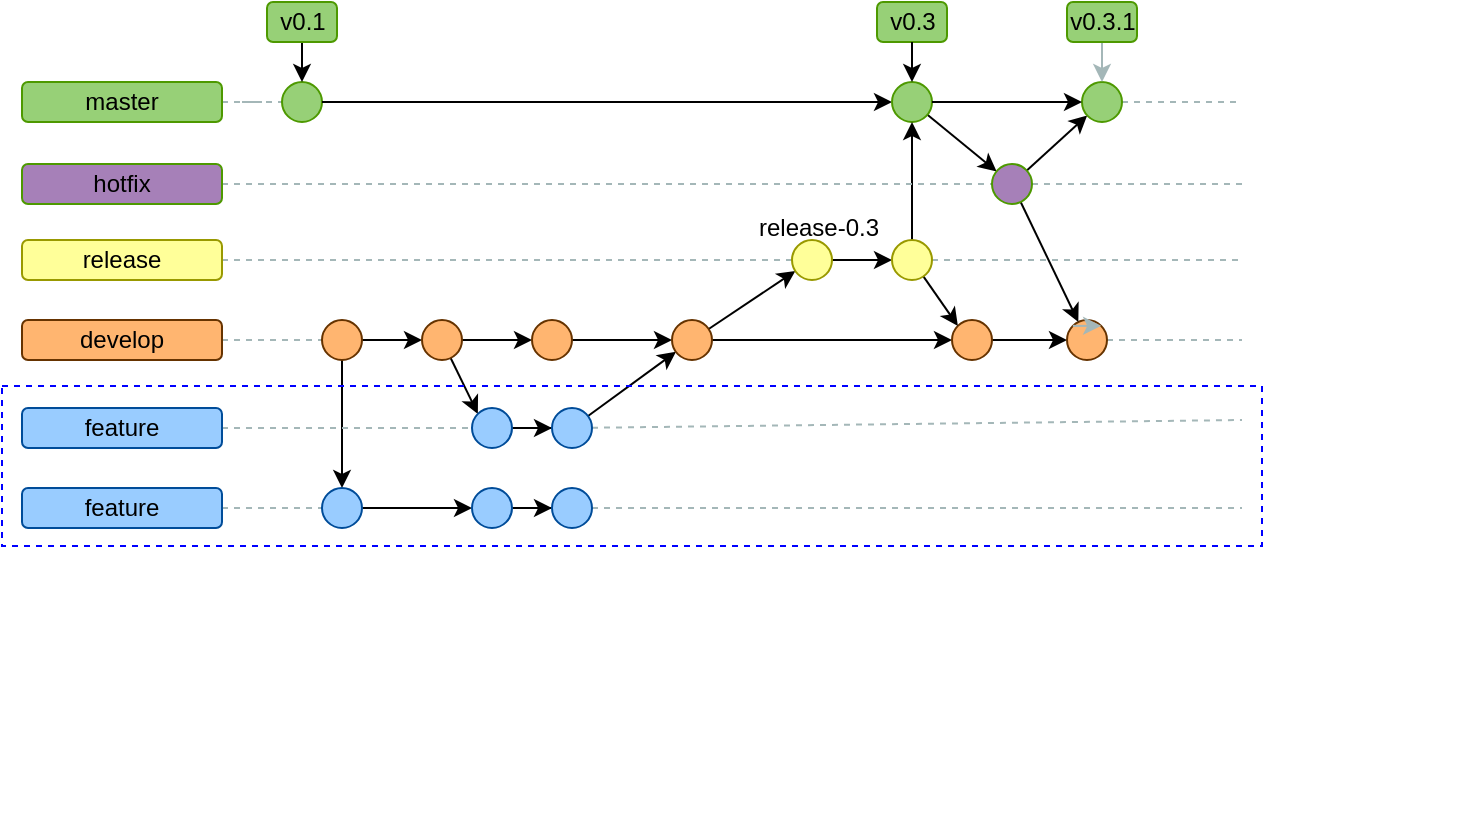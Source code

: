 <mxfile version="14.0.4" type="github">
  <diagram id="NFnk5CNEQlGa55r-qeUA" name="Page-1">
    <mxGraphModel dx="1426" dy="771" grid="0" gridSize="10" guides="1" tooltips="1" connect="1" arrows="1" fold="1" page="1" pageScale="1" pageWidth="827" pageHeight="1169" math="0" shadow="0">
      <root>
        <mxCell id="0" />
        <mxCell id="1" parent="0" />
        <mxCell id="BHr-HHq2_wPLYs7JveMa-1" value="" style="edgeStyle=orthogonalEdgeStyle;rounded=0;orthogonalLoop=1;jettySize=auto;html=1;entryX=0;entryY=0.5;entryDx=0;entryDy=0;dashed=1;endArrow=none;endFill=0;strokeColor=#A4B7B8;" parent="1" source="BHr-HHq2_wPLYs7JveMa-2" target="BHr-HHq2_wPLYs7JveMa-3" edge="1">
          <mxGeometry relative="1" as="geometry">
            <mxPoint x="267" y="245" as="targetPoint" />
          </mxGeometry>
        </mxCell>
        <mxCell id="BHr-HHq2_wPLYs7JveMa-2" value="master" style="rounded=1;whiteSpace=wrap;html=1;fillColor=#97D077;strokeColor=#4D9900;" parent="1" vertex="1">
          <mxGeometry x="77" y="215" width="100" height="20" as="geometry" />
        </mxCell>
        <mxCell id="BHr-HHq2_wPLYs7JveMa-3" value="" style="ellipse;whiteSpace=wrap;html=1;aspect=fixed;fillColor=#97D077;strokeColor=#4D9900;" parent="1" vertex="1">
          <mxGeometry x="207" y="215" width="20" height="20" as="geometry" />
        </mxCell>
        <mxCell id="BHr-HHq2_wPLYs7JveMa-4" value="" style="edgeStyle=none;rounded=0;jumpStyle=none;orthogonalLoop=1;jettySize=auto;html=1;exitX=1;exitY=0.5;exitDx=0;exitDy=0;" parent="1" source="BHr-HHq2_wPLYs7JveMa-3" target="BHr-HHq2_wPLYs7JveMa-7" edge="1">
          <mxGeometry relative="1" as="geometry">
            <mxPoint x="264.5" y="225" as="sourcePoint" />
          </mxGeometry>
        </mxCell>
        <mxCell id="BHr-HHq2_wPLYs7JveMa-5" value="" style="edgeStyle=none;rounded=0;jumpStyle=none;orthogonalLoop=1;jettySize=auto;html=1;dashed=1;endArrow=none;endFill=0;strokeColor=#A4B7B8;" parent="1" source="BHr-HHq2_wPLYs7JveMa-61" edge="1">
          <mxGeometry relative="1" as="geometry">
            <mxPoint x="622" y="225" as="targetPoint" />
          </mxGeometry>
        </mxCell>
        <mxCell id="BHr-HHq2_wPLYs7JveMa-6" style="edgeStyle=none;rounded=0;jumpStyle=none;orthogonalLoop=1;jettySize=auto;html=1;endArrow=classic;endFill=1;strokeColor=#000000;strokeWidth=1;" parent="1" source="BHr-HHq2_wPLYs7JveMa-7" target="BHr-HHq2_wPLYs7JveMa-59" edge="1">
          <mxGeometry relative="1" as="geometry" />
        </mxCell>
        <mxCell id="BHr-HHq2_wPLYs7JveMa-7" value="" style="ellipse;whiteSpace=wrap;html=1;aspect=fixed;fillColor=#97D077;strokeColor=#4D9900;" parent="1" vertex="1">
          <mxGeometry x="512" y="215" width="20" height="20" as="geometry" />
        </mxCell>
        <mxCell id="BHr-HHq2_wPLYs7JveMa-8" style="edgeStyle=none;rounded=0;jumpStyle=none;orthogonalLoop=1;jettySize=auto;html=1;entryX=1;entryY=0.5;entryDx=0;entryDy=0;dashed=1;strokeColor=#A4B7B8;" parent="1" source="BHr-HHq2_wPLYs7JveMa-9" target="BHr-HHq2_wPLYs7JveMa-29" edge="1">
          <mxGeometry relative="1" as="geometry" />
        </mxCell>
        <mxCell id="BHr-HHq2_wPLYs7JveMa-9" value="release" style="rounded=1;whiteSpace=wrap;html=1;fillColor=#FFFF99;strokeColor=#999900;" parent="1" vertex="1">
          <mxGeometry x="77" y="294" width="100" height="20" as="geometry" />
        </mxCell>
        <mxCell id="BHr-HHq2_wPLYs7JveMa-10" style="edgeStyle=orthogonalEdgeStyle;rounded=0;orthogonalLoop=1;jettySize=auto;html=1;exitX=1;exitY=0.5;exitDx=0;exitDy=0;dashed=1;endArrow=none;endFill=0;strokeColor=#A4B7B8;" parent="1" source="BHr-HHq2_wPLYs7JveMa-11" target="BHr-HHq2_wPLYs7JveMa-14" edge="1">
          <mxGeometry relative="1" as="geometry" />
        </mxCell>
        <mxCell id="BHr-HHq2_wPLYs7JveMa-11" value="develop" style="rounded=1;whiteSpace=wrap;html=1;fillColor=#FFB570;strokeColor=#663300;" parent="1" vertex="1">
          <mxGeometry x="77" y="334" width="100" height="20" as="geometry" />
        </mxCell>
        <mxCell id="BHr-HHq2_wPLYs7JveMa-12" style="rounded=0;orthogonalLoop=1;jettySize=auto;html=1;" parent="1" source="BHr-HHq2_wPLYs7JveMa-14" target="BHr-HHq2_wPLYs7JveMa-45" edge="1">
          <mxGeometry relative="1" as="geometry">
            <mxPoint x="262" y="418" as="targetPoint" />
          </mxGeometry>
        </mxCell>
        <mxCell id="BHr-HHq2_wPLYs7JveMa-13" value="" style="edgeStyle=orthogonalEdgeStyle;rounded=0;orthogonalLoop=1;jettySize=auto;html=1;" parent="1" source="BHr-HHq2_wPLYs7JveMa-14" target="BHr-HHq2_wPLYs7JveMa-17" edge="1">
          <mxGeometry relative="1" as="geometry" />
        </mxCell>
        <mxCell id="BHr-HHq2_wPLYs7JveMa-14" value="" style="ellipse;whiteSpace=wrap;html=1;aspect=fixed;fillColor=#FFB570;strokeColor=#663300;" parent="1" vertex="1">
          <mxGeometry x="227" y="334" width="20" height="20" as="geometry" />
        </mxCell>
        <mxCell id="BHr-HHq2_wPLYs7JveMa-15" value="" style="edgeStyle=orthogonalEdgeStyle;rounded=0;orthogonalLoop=1;jettySize=auto;html=1;" parent="1" source="BHr-HHq2_wPLYs7JveMa-17" target="BHr-HHq2_wPLYs7JveMa-19" edge="1">
          <mxGeometry relative="1" as="geometry" />
        </mxCell>
        <mxCell id="BHr-HHq2_wPLYs7JveMa-16" style="edgeStyle=none;rounded=0;jumpStyle=none;orthogonalLoop=1;jettySize=auto;html=1;entryX=0;entryY=0;entryDx=0;entryDy=0;endArrow=classic;endFill=1;strokeColor=#000000;strokeWidth=1;" parent="1" source="BHr-HHq2_wPLYs7JveMa-17" target="BHr-HHq2_wPLYs7JveMa-51" edge="1">
          <mxGeometry relative="1" as="geometry" />
        </mxCell>
        <mxCell id="BHr-HHq2_wPLYs7JveMa-17" value="" style="ellipse;whiteSpace=wrap;html=1;aspect=fixed;fillColor=#FFB570;strokeColor=#663300;" parent="1" vertex="1">
          <mxGeometry x="277" y="334" width="20" height="20" as="geometry" />
        </mxCell>
        <mxCell id="BHr-HHq2_wPLYs7JveMa-18" style="edgeStyle=none;rounded=0;jumpStyle=none;orthogonalLoop=1;jettySize=auto;html=1;" parent="1" source="BHr-HHq2_wPLYs7JveMa-19" target="BHr-HHq2_wPLYs7JveMa-23" edge="1">
          <mxGeometry relative="1" as="geometry" />
        </mxCell>
        <mxCell id="BHr-HHq2_wPLYs7JveMa-19" value="" style="ellipse;whiteSpace=wrap;html=1;aspect=fixed;fillColor=#FFB570;strokeColor=#663300;" parent="1" vertex="1">
          <mxGeometry x="332" y="334" width="20" height="20" as="geometry" />
        </mxCell>
        <mxCell id="BHr-HHq2_wPLYs7JveMa-20" value="" style="rounded=0;orthogonalLoop=1;jettySize=auto;html=1;jumpStyle=none;" parent="1" target="BHr-HHq2_wPLYs7JveMa-23" edge="1">
          <mxGeometry relative="1" as="geometry">
            <mxPoint x="360.019" y="382.025" as="sourcePoint" />
          </mxGeometry>
        </mxCell>
        <mxCell id="BHr-HHq2_wPLYs7JveMa-21" value="" style="edgeStyle=none;rounded=0;jumpStyle=none;orthogonalLoop=1;jettySize=auto;html=1;" parent="1" source="BHr-HHq2_wPLYs7JveMa-23" target="BHr-HHq2_wPLYs7JveMa-26" edge="1">
          <mxGeometry relative="1" as="geometry" />
        </mxCell>
        <mxCell id="BHr-HHq2_wPLYs7JveMa-22" style="edgeStyle=none;rounded=0;jumpStyle=none;orthogonalLoop=1;jettySize=auto;html=1;" parent="1" source="BHr-HHq2_wPLYs7JveMa-23" target="BHr-HHq2_wPLYs7JveMa-29" edge="1">
          <mxGeometry relative="1" as="geometry">
            <mxPoint x="436" y="334" as="targetPoint" />
          </mxGeometry>
        </mxCell>
        <mxCell id="BHr-HHq2_wPLYs7JveMa-23" value="" style="ellipse;whiteSpace=wrap;html=1;aspect=fixed;fillColor=#FFB570;strokeColor=#663300;" parent="1" vertex="1">
          <mxGeometry x="402" y="334" width="20" height="20" as="geometry" />
        </mxCell>
        <mxCell id="BHr-HHq2_wPLYs7JveMa-24" value="" style="edgeStyle=none;rounded=0;jumpStyle=none;orthogonalLoop=1;jettySize=auto;html=1;dashed=1;endArrow=none;endFill=0;strokeColor=#A4B7B8;exitX=1;exitY=0.5;exitDx=0;exitDy=0;" parent="1" source="BHr-HHq2_wPLYs7JveMa-27" edge="1">
          <mxGeometry relative="1" as="geometry">
            <mxPoint x="597" y="344" as="sourcePoint" />
            <mxPoint x="687" y="344" as="targetPoint" />
          </mxGeometry>
        </mxCell>
        <mxCell id="BHr-HHq2_wPLYs7JveMa-25" value="" style="edgeStyle=none;rounded=0;jumpStyle=none;orthogonalLoop=1;jettySize=auto;html=1;endArrow=classic;endFill=1;strokeColor=#000000;strokeWidth=1;" parent="1" source="BHr-HHq2_wPLYs7JveMa-26" target="BHr-HHq2_wPLYs7JveMa-27" edge="1">
          <mxGeometry relative="1" as="geometry" />
        </mxCell>
        <mxCell id="BHr-HHq2_wPLYs7JveMa-26" value="" style="ellipse;whiteSpace=wrap;html=1;aspect=fixed;fillColor=#FFB570;strokeColor=#663300;" parent="1" vertex="1">
          <mxGeometry x="542" y="334" width="20" height="20" as="geometry" />
        </mxCell>
        <mxCell id="BHr-HHq2_wPLYs7JveMa-27" value="" style="ellipse;whiteSpace=wrap;html=1;aspect=fixed;fillColor=#FFB570;strokeColor=#663300;" parent="1" vertex="1">
          <mxGeometry x="599.5" y="334" width="20" height="20" as="geometry" />
        </mxCell>
        <mxCell id="BHr-HHq2_wPLYs7JveMa-28" value="" style="edgeStyle=none;rounded=0;jumpStyle=none;orthogonalLoop=1;jettySize=auto;html=1;" parent="1" source="BHr-HHq2_wPLYs7JveMa-29" target="BHr-HHq2_wPLYs7JveMa-33" edge="1">
          <mxGeometry relative="1" as="geometry" />
        </mxCell>
        <mxCell id="BHr-HHq2_wPLYs7JveMa-29" value="" style="ellipse;whiteSpace=wrap;html=1;aspect=fixed;fillColor=#FFFF99;strokeColor=#999900;" parent="1" vertex="1">
          <mxGeometry x="462" y="294" width="20" height="20" as="geometry" />
        </mxCell>
        <mxCell id="BHr-HHq2_wPLYs7JveMa-30" style="edgeStyle=none;rounded=0;jumpStyle=none;orthogonalLoop=1;jettySize=auto;html=1;entryX=0.5;entryY=1;entryDx=0;entryDy=0;" parent="1" source="BHr-HHq2_wPLYs7JveMa-33" target="BHr-HHq2_wPLYs7JveMa-7" edge="1">
          <mxGeometry relative="1" as="geometry" />
        </mxCell>
        <mxCell id="BHr-HHq2_wPLYs7JveMa-31" value="" style="edgeStyle=none;rounded=0;jumpStyle=none;orthogonalLoop=1;jettySize=auto;html=1;dashed=1;endArrow=none;endFill=0;strokeColor=#A4B7B8;" parent="1" source="BHr-HHq2_wPLYs7JveMa-33" edge="1">
          <mxGeometry relative="1" as="geometry">
            <mxPoint x="687" y="304" as="targetPoint" />
          </mxGeometry>
        </mxCell>
        <mxCell id="BHr-HHq2_wPLYs7JveMa-32" style="edgeStyle=none;rounded=0;jumpStyle=none;orthogonalLoop=1;jettySize=auto;html=1;entryX=0;entryY=0;entryDx=0;entryDy=0;endArrow=classic;endFill=1;strokeColor=#000000;strokeWidth=1;" parent="1" source="BHr-HHq2_wPLYs7JveMa-33" target="BHr-HHq2_wPLYs7JveMa-26" edge="1">
          <mxGeometry relative="1" as="geometry" />
        </mxCell>
        <mxCell id="BHr-HHq2_wPLYs7JveMa-33" value="" style="ellipse;whiteSpace=wrap;html=1;aspect=fixed;fillColor=#FFFF99;strokeColor=#999900;" parent="1" vertex="1">
          <mxGeometry x="512" y="294" width="20" height="20" as="geometry" />
        </mxCell>
        <mxCell id="BHr-HHq2_wPLYs7JveMa-34" style="edgeStyle=none;rounded=0;jumpStyle=none;orthogonalLoop=1;jettySize=auto;html=1;endArrow=classic;endFill=1;strokeWidth=1;" parent="1" source="BHr-HHq2_wPLYs7JveMa-35" target="BHr-HHq2_wPLYs7JveMa-3" edge="1">
          <mxGeometry relative="1" as="geometry" />
        </mxCell>
        <mxCell id="BHr-HHq2_wPLYs7JveMa-35" value="v0.1" style="rounded=1;whiteSpace=wrap;html=1;fillColor=#97D077;strokeColor=#4D9900;" parent="1" vertex="1">
          <mxGeometry x="199.5" y="175" width="35" height="20" as="geometry" />
        </mxCell>
        <mxCell id="BHr-HHq2_wPLYs7JveMa-36" value="v0.3" style="rounded=1;whiteSpace=wrap;html=1;fillColor=#97D077;strokeColor=#4D9900;" parent="1" vertex="1">
          <mxGeometry x="504.5" y="175" width="35" height="20" as="geometry" />
        </mxCell>
        <mxCell id="BHr-HHq2_wPLYs7JveMa-37" style="edgeStyle=none;rounded=0;jumpStyle=none;orthogonalLoop=1;jettySize=auto;html=1;endArrow=classic;endFill=1;entryX=0.5;entryY=0;entryDx=0;entryDy=0;" parent="1" source="BHr-HHq2_wPLYs7JveMa-36" target="BHr-HHq2_wPLYs7JveMa-7" edge="1">
          <mxGeometry relative="1" as="geometry">
            <mxPoint x="360.167" y="215" as="sourcePoint" />
            <mxPoint x="361.501" y="235.012" as="targetPoint" />
          </mxGeometry>
        </mxCell>
        <mxCell id="BHr-HHq2_wPLYs7JveMa-38" value="" style="rounded=0;whiteSpace=wrap;html=1;strokeColor=#0000FF;fillColor=none;gradientColor=none;dashed=1;" parent="1" vertex="1">
          <mxGeometry x="67" y="367" width="630" height="80" as="geometry" />
        </mxCell>
        <mxCell id="BHr-HHq2_wPLYs7JveMa-39" value="release-0.3" style="text;html=1;align=center;verticalAlign=middle;resizable=0;points=[];autosize=1;" parent="1" vertex="1">
          <mxGeometry x="435" y="278" width="80" height="20" as="geometry" />
        </mxCell>
        <mxCell id="BHr-HHq2_wPLYs7JveMa-40" style="edgeStyle=orthogonalEdgeStyle;rounded=0;orthogonalLoop=1;jettySize=auto;html=1;dashed=1;strokeColor=#A4B7B8;endArrow=none;endFill=0;" parent="1" source="BHr-HHq2_wPLYs7JveMa-41" target="BHr-HHq2_wPLYs7JveMa-51" edge="1">
          <mxGeometry relative="1" as="geometry" />
        </mxCell>
        <mxCell id="BHr-HHq2_wPLYs7JveMa-41" value="feature" style="rounded=1;whiteSpace=wrap;html=1;fillColor=#99CCFF;strokeColor=#004C99;" parent="1" vertex="1">
          <mxGeometry x="77" y="378" width="100" height="20" as="geometry" />
        </mxCell>
        <mxCell id="BHr-HHq2_wPLYs7JveMa-42" style="edgeStyle=none;rounded=0;jumpStyle=none;orthogonalLoop=1;jettySize=auto;html=1;entryX=0;entryY=0.5;entryDx=0;entryDy=0;dashed=1;endArrow=none;endFill=0;strokeColor=#A4B7B8;" parent="1" source="BHr-HHq2_wPLYs7JveMa-43" target="BHr-HHq2_wPLYs7JveMa-45" edge="1">
          <mxGeometry relative="1" as="geometry" />
        </mxCell>
        <mxCell id="BHr-HHq2_wPLYs7JveMa-43" value="feature" style="rounded=1;whiteSpace=wrap;html=1;fillColor=#99CCFF;strokeColor=#004C99;" parent="1" vertex="1">
          <mxGeometry x="77" y="418" width="100" height="20" as="geometry" />
        </mxCell>
        <mxCell id="BHr-HHq2_wPLYs7JveMa-44" style="edgeStyle=orthogonalEdgeStyle;rounded=0;orthogonalLoop=1;jettySize=auto;html=1;entryX=0;entryY=0.5;entryDx=0;entryDy=0;" parent="1" source="BHr-HHq2_wPLYs7JveMa-45" target="BHr-HHq2_wPLYs7JveMa-47" edge="1">
          <mxGeometry relative="1" as="geometry" />
        </mxCell>
        <mxCell id="BHr-HHq2_wPLYs7JveMa-45" value="" style="ellipse;whiteSpace=wrap;html=1;aspect=fixed;fillColor=#99CCFF;strokeColor=#004C99;" parent="1" vertex="1">
          <mxGeometry x="227" y="418" width="20" height="20" as="geometry" />
        </mxCell>
        <mxCell id="BHr-HHq2_wPLYs7JveMa-46" value="" style="edgeStyle=orthogonalEdgeStyle;rounded=0;orthogonalLoop=1;jettySize=auto;html=1;" parent="1" source="BHr-HHq2_wPLYs7JveMa-47" target="BHr-HHq2_wPLYs7JveMa-49" edge="1">
          <mxGeometry relative="1" as="geometry" />
        </mxCell>
        <mxCell id="BHr-HHq2_wPLYs7JveMa-47" value="" style="ellipse;whiteSpace=wrap;html=1;aspect=fixed;fillColor=#99CCFF;strokeColor=#004C99;" parent="1" vertex="1">
          <mxGeometry x="302" y="418" width="20" height="20" as="geometry" />
        </mxCell>
        <mxCell id="BHr-HHq2_wPLYs7JveMa-48" value="" style="edgeStyle=none;rounded=0;jumpStyle=none;orthogonalLoop=1;jettySize=auto;html=1;dashed=1;endArrow=none;endFill=0;strokeColor=#A4B7B8;" parent="1" source="BHr-HHq2_wPLYs7JveMa-49" edge="1">
          <mxGeometry relative="1" as="geometry">
            <mxPoint x="687" y="428" as="targetPoint" />
          </mxGeometry>
        </mxCell>
        <mxCell id="BHr-HHq2_wPLYs7JveMa-49" value="" style="ellipse;whiteSpace=wrap;html=1;aspect=fixed;fillColor=#99CCFF;strokeColor=#004C99;" parent="1" vertex="1">
          <mxGeometry x="342" y="418" width="20" height="20" as="geometry" />
        </mxCell>
        <mxCell id="BHr-HHq2_wPLYs7JveMa-50" value="" style="edgeStyle=orthogonalEdgeStyle;rounded=0;orthogonalLoop=1;jettySize=auto;html=1;" parent="1" source="BHr-HHq2_wPLYs7JveMa-51" target="BHr-HHq2_wPLYs7JveMa-53" edge="1">
          <mxGeometry relative="1" as="geometry" />
        </mxCell>
        <mxCell id="BHr-HHq2_wPLYs7JveMa-51" value="" style="ellipse;whiteSpace=wrap;html=1;aspect=fixed;fillColor=#99CCFF;strokeColor=#004C99;" parent="1" vertex="1">
          <mxGeometry x="302" y="378" width="20" height="20" as="geometry" />
        </mxCell>
        <mxCell id="BHr-HHq2_wPLYs7JveMa-52" value="" style="edgeStyle=none;rounded=0;jumpStyle=none;orthogonalLoop=1;jettySize=auto;html=1;endArrow=none;endFill=0;strokeWidth=1;dashed=1;strokeColor=#A4B7B8;" parent="1" source="BHr-HHq2_wPLYs7JveMa-53" edge="1">
          <mxGeometry relative="1" as="geometry">
            <mxPoint x="687" y="384" as="targetPoint" />
          </mxGeometry>
        </mxCell>
        <mxCell id="BHr-HHq2_wPLYs7JveMa-53" value="" style="ellipse;whiteSpace=wrap;html=1;aspect=fixed;fillColor=#99CCFF;strokeColor=#004C99;" parent="1" vertex="1">
          <mxGeometry x="342" y="378" width="20" height="20" as="geometry" />
        </mxCell>
        <mxCell id="BHr-HHq2_wPLYs7JveMa-54" style="edgeStyle=none;rounded=0;jumpStyle=none;orthogonalLoop=1;jettySize=auto;html=1;dashed=1;endArrow=none;endFill=0;strokeColor=#A4B7B8;strokeWidth=1;" parent="1" source="BHr-HHq2_wPLYs7JveMa-55" target="BHr-HHq2_wPLYs7JveMa-59" edge="1">
          <mxGeometry relative="1" as="geometry" />
        </mxCell>
        <mxCell id="BHr-HHq2_wPLYs7JveMa-55" value="hotfix" style="rounded=1;whiteSpace=wrap;html=1;fillColor=#A680B8;strokeColor=#4D9900;" parent="1" vertex="1">
          <mxGeometry x="77" y="256" width="100" height="20" as="geometry" />
        </mxCell>
        <mxCell id="BHr-HHq2_wPLYs7JveMa-56" value="" style="edgeStyle=none;rounded=0;jumpStyle=none;orthogonalLoop=1;jettySize=auto;html=1;endArrow=classic;endFill=1;strokeColor=#000000;strokeWidth=1;" parent="1" source="BHr-HHq2_wPLYs7JveMa-59" target="BHr-HHq2_wPLYs7JveMa-61" edge="1">
          <mxGeometry relative="1" as="geometry" />
        </mxCell>
        <mxCell id="BHr-HHq2_wPLYs7JveMa-57" value="" style="edgeStyle=none;rounded=0;jumpStyle=none;orthogonalLoop=1;jettySize=auto;html=1;endArrow=none;endFill=0;strokeColor=#A4B7B8;strokeWidth=1;dashed=1;" parent="1" source="BHr-HHq2_wPLYs7JveMa-59" edge="1">
          <mxGeometry relative="1" as="geometry">
            <mxPoint x="687" y="266" as="targetPoint" />
          </mxGeometry>
        </mxCell>
        <mxCell id="BHr-HHq2_wPLYs7JveMa-58" style="edgeStyle=none;rounded=0;jumpStyle=none;orthogonalLoop=1;jettySize=auto;html=1;endArrow=classic;endFill=1;strokeColor=#000000;strokeWidth=1;" parent="1" source="BHr-HHq2_wPLYs7JveMa-59" target="BHr-HHq2_wPLYs7JveMa-27" edge="1">
          <mxGeometry relative="1" as="geometry" />
        </mxCell>
        <mxCell id="BHr-HHq2_wPLYs7JveMa-59" value="" style="ellipse;whiteSpace=wrap;html=1;aspect=fixed;fillColor=#A680B8;strokeColor=#4D9900;" parent="1" vertex="1">
          <mxGeometry x="562" y="256" width="20" height="20" as="geometry" />
        </mxCell>
        <mxCell id="BHr-HHq2_wPLYs7JveMa-60" value="" style="edgeStyle=none;rounded=0;jumpStyle=none;orthogonalLoop=1;jettySize=auto;html=1;endArrow=none;endFill=0;strokeColor=#A4B7B8;strokeWidth=1;dashed=1;" parent="1" source="BHr-HHq2_wPLYs7JveMa-61" edge="1">
          <mxGeometry relative="1" as="geometry">
            <mxPoint x="687" y="225" as="targetPoint" />
          </mxGeometry>
        </mxCell>
        <mxCell id="BHr-HHq2_wPLYs7JveMa-61" value="" style="ellipse;whiteSpace=wrap;html=1;aspect=fixed;fillColor=#97D077;strokeColor=#4D9900;" parent="1" vertex="1">
          <mxGeometry x="607" y="215" width="20" height="20" as="geometry" />
        </mxCell>
        <mxCell id="BHr-HHq2_wPLYs7JveMa-62" value="" style="edgeStyle=none;rounded=0;jumpStyle=none;orthogonalLoop=1;jettySize=auto;html=1;endArrow=classic;endFill=1;strokeColor=#000000;" parent="1" source="BHr-HHq2_wPLYs7JveMa-7" target="BHr-HHq2_wPLYs7JveMa-61" edge="1">
          <mxGeometry relative="1" as="geometry">
            <mxPoint x="532" y="225" as="sourcePoint" />
            <mxPoint x="622" y="225" as="targetPoint" />
          </mxGeometry>
        </mxCell>
        <mxCell id="BHr-HHq2_wPLYs7JveMa-63" style="edgeStyle=none;rounded=0;jumpStyle=none;orthogonalLoop=1;jettySize=auto;html=1;endArrow=classic;endFill=1;strokeColor=#A4B7B8;strokeWidth=1;" parent="1" source="BHr-HHq2_wPLYs7JveMa-64" target="BHr-HHq2_wPLYs7JveMa-61" edge="1">
          <mxGeometry relative="1" as="geometry" />
        </mxCell>
        <mxCell id="BHr-HHq2_wPLYs7JveMa-64" value="v0.3.1" style="rounded=1;whiteSpace=wrap;html=1;fillColor=#97D077;strokeColor=#4D9900;" parent="1" vertex="1">
          <mxGeometry x="599.5" y="175" width="35" height="20" as="geometry" />
        </mxCell>
        <mxCell id="BHr-HHq2_wPLYs7JveMa-65" style="edgeStyle=none;rounded=0;jumpStyle=none;orthogonalLoop=1;jettySize=auto;html=1;exitX=0;exitY=0;exitDx=0;exitDy=0;entryX=1;entryY=0;entryDx=0;entryDy=0;endArrow=classic;endFill=1;strokeColor=#A4B7B8;strokeWidth=1;" parent="1" source="BHr-HHq2_wPLYs7JveMa-27" target="BHr-HHq2_wPLYs7JveMa-27" edge="1">
          <mxGeometry relative="1" as="geometry" />
        </mxCell>
        <mxCell id="BHr-HHq2_wPLYs7JveMa-67" style="edgeStyle=none;rounded=0;jumpStyle=none;orthogonalLoop=1;jettySize=auto;html=1;exitX=1;exitY=0.5;exitDx=0;exitDy=0;endArrow=classic;endFill=1;strokeColor=#000000;strokeWidth=1;" parent="1" edge="1">
          <mxGeometry relative="1" as="geometry">
            <mxPoint x="797" y="344" as="sourcePoint" />
            <mxPoint x="797" y="344" as="targetPoint" />
          </mxGeometry>
        </mxCell>
        <mxCell id="BHr-HHq2_wPLYs7JveMa-68" style="edgeStyle=none;rounded=0;jumpStyle=none;orthogonalLoop=1;jettySize=auto;html=1;exitX=1;exitY=1;exitDx=0;exitDy=0;endArrow=classic;endFill=1;strokeColor=#000000;strokeWidth=1;" parent="1" edge="1">
          <mxGeometry relative="1" as="geometry">
            <mxPoint x="774" y="584" as="sourcePoint" />
            <mxPoint x="774" y="584" as="targetPoint" />
          </mxGeometry>
        </mxCell>
      </root>
    </mxGraphModel>
  </diagram>
</mxfile>
